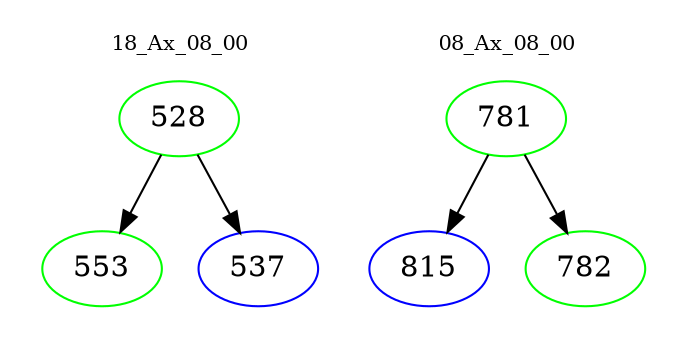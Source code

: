 digraph{
subgraph cluster_0 {
color = white
label = "18_Ax_08_00";
fontsize=10;
T0_528 [label="528", color="green"]
T0_528 -> T0_553 [color="black"]
T0_553 [label="553", color="green"]
T0_528 -> T0_537 [color="black"]
T0_537 [label="537", color="blue"]
}
subgraph cluster_1 {
color = white
label = "08_Ax_08_00";
fontsize=10;
T1_781 [label="781", color="green"]
T1_781 -> T1_815 [color="black"]
T1_815 [label="815", color="blue"]
T1_781 -> T1_782 [color="black"]
T1_782 [label="782", color="green"]
}
}
